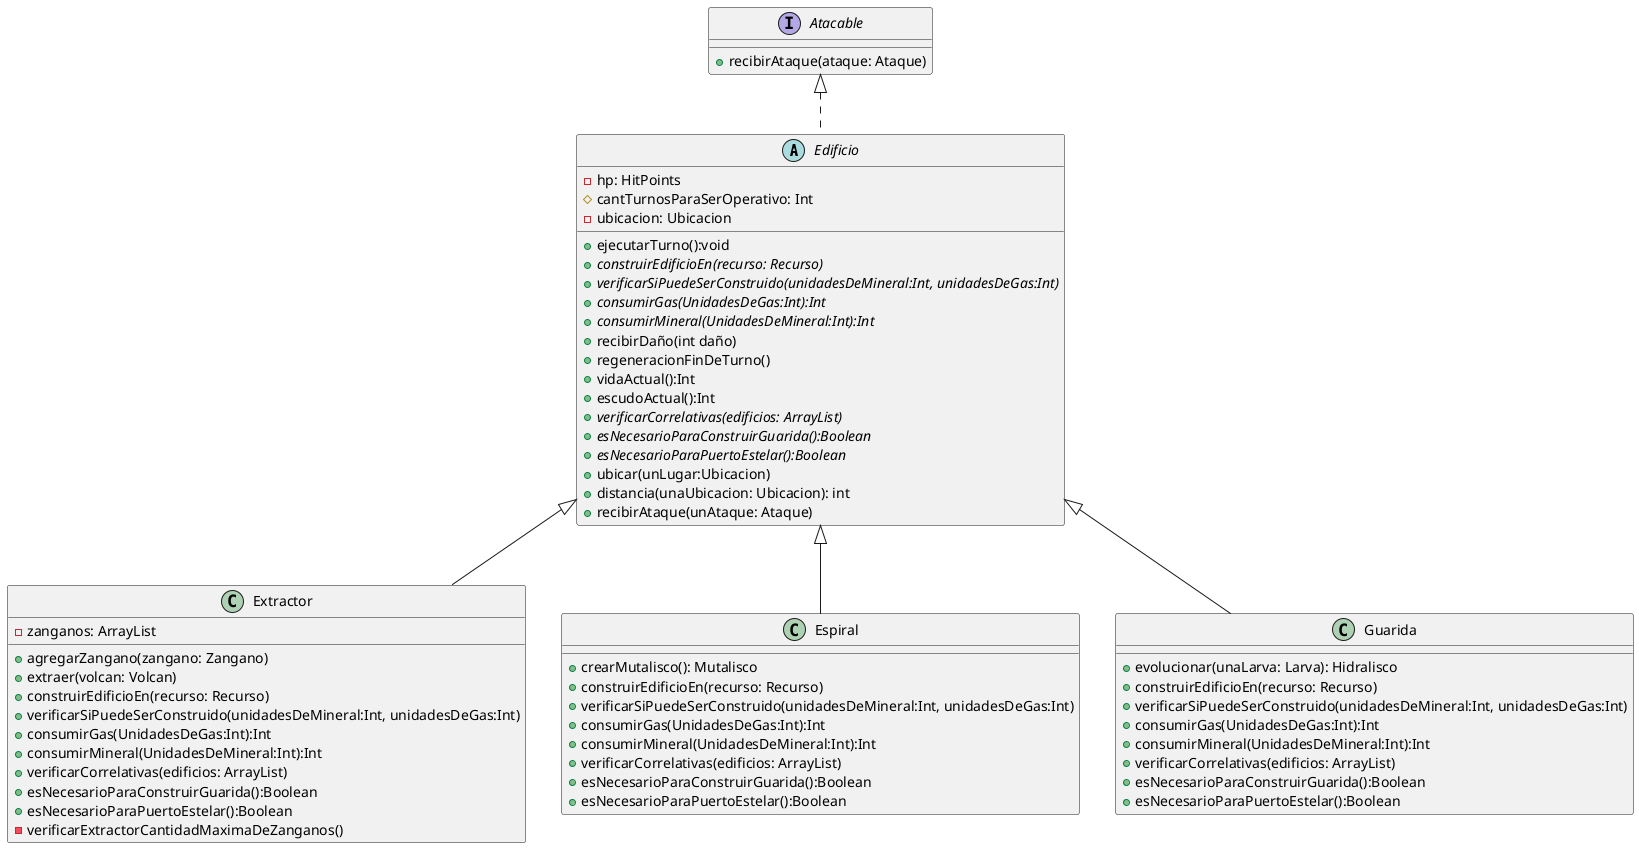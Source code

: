 @startuml
'https://plantuml.com/class-diagram

abstract class Edificio {
    -hp: HitPoints
    #cantTurnosParaSerOperativo: Int
    -ubicacion: Ubicacion
    +ejecutarTurno():void
    + {abstract} construirEdificioEn(recurso: Recurso)
    + {abstract} verificarSiPuedeSerConstruido(unidadesDeMineral:Int, unidadesDeGas:Int)
    + {abstract} consumirGas(UnidadesDeGas:Int):Int
    + {abstract} consumirMineral(UnidadesDeMineral:Int):Int
    +recibirDaño(int daño)
    +regeneracionFinDeTurno()
    +vidaActual():Int
    +escudoActual():Int
    + {abstract} verificarCorrelativas(edificios: ArrayList)
    + {abstract} esNecesarioParaConstruirGuarida():Boolean
    + {abstract} esNecesarioParaPuertoEstelar():Boolean
    + ubicar(unLugar:Ubicacion)
    + distancia(unaUbicacion: Ubicacion): int
    +recibirAtaque(unAtaque: Ataque)
}

class Extractor{

    -zanganos: ArrayList

    +agregarZangano(zangano: Zangano)
    +extraer(volcan: Volcan)
    +construirEdificioEn(recurso: Recurso)
    +verificarSiPuedeSerConstruido(unidadesDeMineral:Int, unidadesDeGas:Int)
    + consumirGas(UnidadesDeGas:Int):Int
    + consumirMineral(UnidadesDeMineral:Int):Int
    + verificarCorrelativas(edificios: ArrayList)
    + esNecesarioParaConstruirGuarida():Boolean
    + esNecesarioParaPuertoEstelar():Boolean
    -verificarExtractorCantidadMaximaDeZanganos()
}

class Espiral{

    +crearMutalisco(): Mutalisco
    +construirEdificioEn(recurso: Recurso)
    +verificarSiPuedeSerConstruido(unidadesDeMineral:Int, unidadesDeGas:Int)
    + consumirGas(UnidadesDeGas:Int):Int
    + consumirMineral(UnidadesDeMineral:Int):Int
    + verificarCorrelativas(edificios: ArrayList)
    + esNecesarioParaConstruirGuarida():Boolean
    + esNecesarioParaPuertoEstelar():Boolean
}

class Guarida{

    +evolucionar(unaLarva: Larva): Hidralisco
    +construirEdificioEn(recurso: Recurso)
    +verificarSiPuedeSerConstruido(unidadesDeMineral:Int, unidadesDeGas:Int)
    + consumirGas(UnidadesDeGas:Int):Int
    + consumirMineral(UnidadesDeMineral:Int):Int
    + verificarCorrelativas(edificios: ArrayList)
    + esNecesarioParaConstruirGuarida():Boolean
    + esNecesarioParaPuertoEstelar():Boolean
}
interface Atacable {
    +recibirAtaque(ataque: Ataque)
}

Edificio <|-- Extractor
Edificio <|-- Espiral
Edificio <|-- Guarida
Atacable <|.. Edificio

@enduml